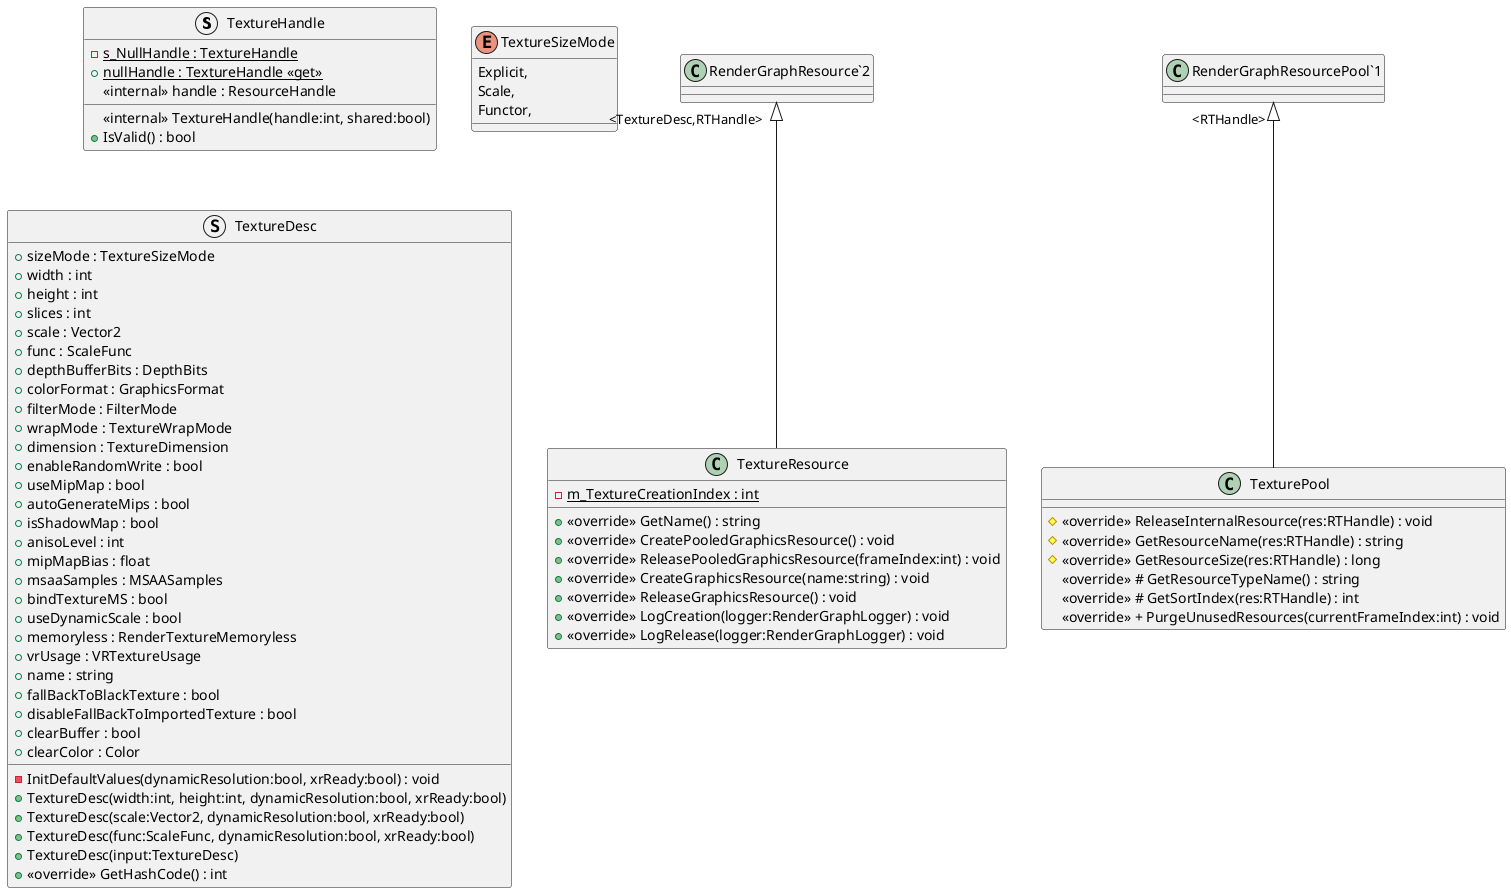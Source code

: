 @startuml
struct TextureHandle {
    - {static} s_NullHandle : TextureHandle
    + {static} nullHandle : TextureHandle <<get>>
    <<internal>> handle : ResourceHandle
    <<internal>> TextureHandle(handle:int, shared:bool)
    + IsValid() : bool
}
enum TextureSizeMode {
    Explicit,
    Scale,
    Functor,
}
struct TextureDesc {
    + sizeMode : TextureSizeMode
    + width : int
    + height : int
    + slices : int
    + scale : Vector2
    + func : ScaleFunc
    + depthBufferBits : DepthBits
    + colorFormat : GraphicsFormat
    + filterMode : FilterMode
    + wrapMode : TextureWrapMode
    + dimension : TextureDimension
    + enableRandomWrite : bool
    + useMipMap : bool
    + autoGenerateMips : bool
    + isShadowMap : bool
    + anisoLevel : int
    + mipMapBias : float
    + msaaSamples : MSAASamples
    + bindTextureMS : bool
    + useDynamicScale : bool
    + memoryless : RenderTextureMemoryless
    + vrUsage : VRTextureUsage
    + name : string
    + fallBackToBlackTexture : bool
    + disableFallBackToImportedTexture : bool
    + clearBuffer : bool
    + clearColor : Color
    - InitDefaultValues(dynamicResolution:bool, xrReady:bool) : void
    + TextureDesc(width:int, height:int, dynamicResolution:bool, xrReady:bool)
    + TextureDesc(scale:Vector2, dynamicResolution:bool, xrReady:bool)
    + TextureDesc(func:ScaleFunc, dynamicResolution:bool, xrReady:bool)
    + TextureDesc(input:TextureDesc)
    + <<override>> GetHashCode() : int
}
class TextureResource {
    {static} - m_TextureCreationIndex : int
    + <<override>> GetName() : string
    + <<override>> CreatePooledGraphicsResource() : void
    + <<override>> ReleasePooledGraphicsResource(frameIndex:int) : void
    + <<override>> CreateGraphicsResource(name:string) : void
    + <<override>> ReleaseGraphicsResource() : void
    + <<override>> LogCreation(logger:RenderGraphLogger) : void
    + <<override>> LogRelease(logger:RenderGraphLogger) : void
}
class TexturePool {
    # <<override>> ReleaseInternalResource(res:RTHandle) : void
    # <<override>> GetResourceName(res:RTHandle) : string
    # <<override>> GetResourceSize(res:RTHandle) : long
    <<override>> # GetResourceTypeName() : string
    <<override>> # GetSortIndex(res:RTHandle) : int
    <<override>> + PurgeUnusedResources(currentFrameIndex:int) : void
}
"RenderGraphResource`2" "<TextureDesc,RTHandle>" <|-- TextureResource
"RenderGraphResourcePool`1" "<RTHandle>" <|-- TexturePool
@enduml
